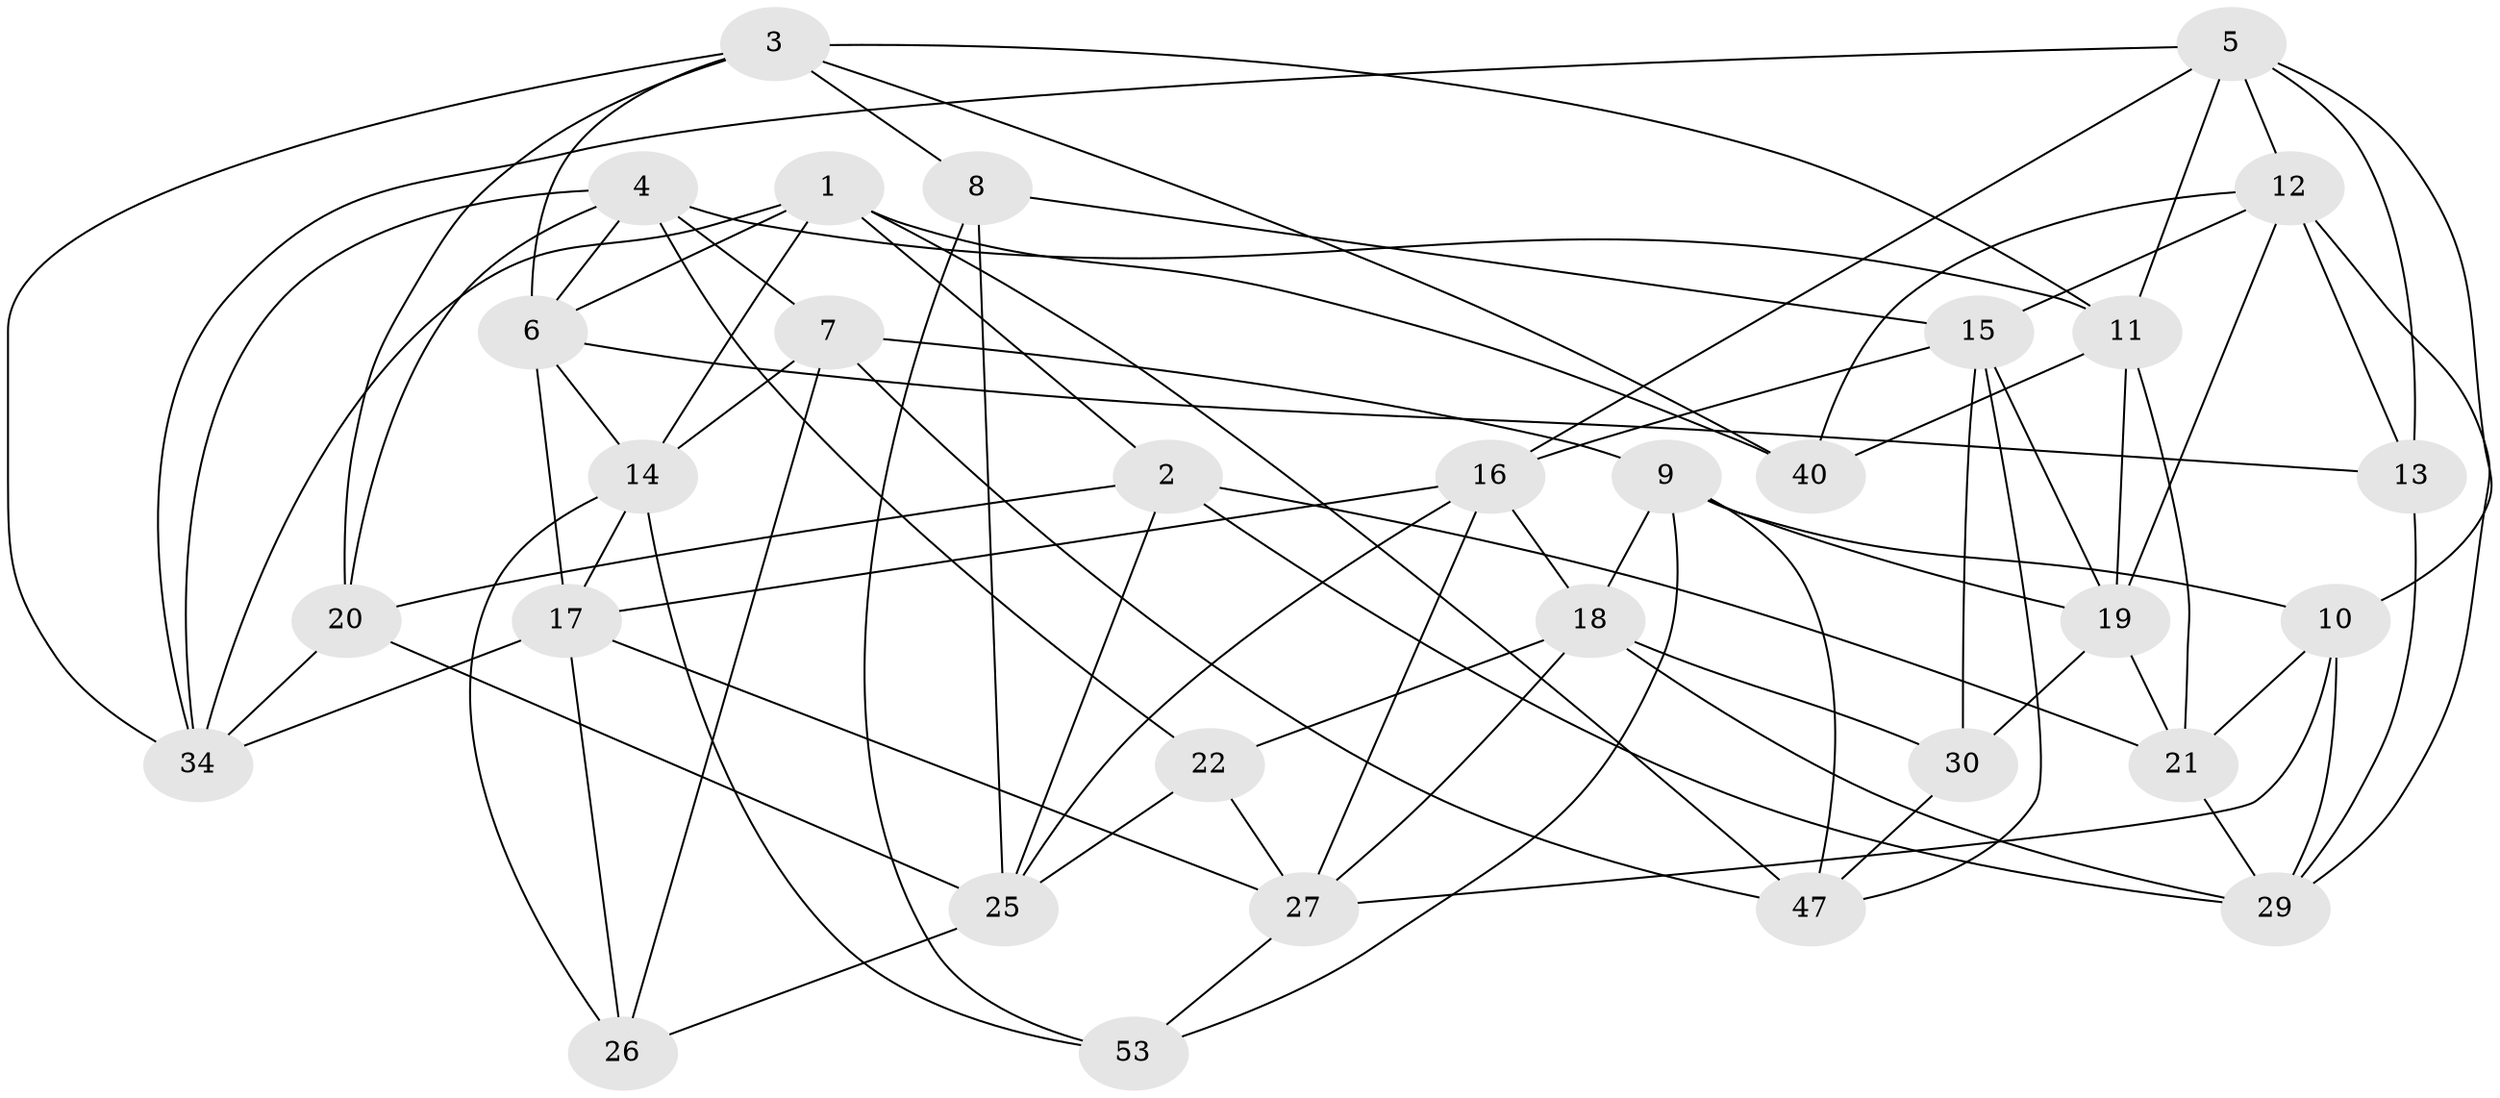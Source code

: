 // Generated by graph-tools (version 1.1) at 2025/24/03/03/25 07:24:28]
// undirected, 31 vertices, 83 edges
graph export_dot {
graph [start="1"]
  node [color=gray90,style=filled];
  1 [super="+33"];
  2 [super="+41"];
  3 [super="+44"];
  4 [super="+37"];
  5 [super="+23"];
  6 [super="+38"];
  7 [super="+45"];
  8;
  9 [super="+50"];
  10 [super="+28"];
  11 [super="+35"];
  12 [super="+42"];
  13;
  14 [super="+46"];
  15 [super="+32"];
  16 [super="+43"];
  17 [super="+24"];
  18 [super="+36"];
  19 [super="+39"];
  20 [super="+54"];
  21 [super="+49"];
  22;
  25 [super="+48"];
  26;
  27 [super="+55"];
  29 [super="+31"];
  30;
  34 [super="+52"];
  40;
  47 [super="+51"];
  53;
  1 -- 40;
  1 -- 14;
  1 -- 47;
  1 -- 2;
  1 -- 34;
  1 -- 6;
  2 -- 20 [weight=2];
  2 -- 21;
  2 -- 25;
  2 -- 29;
  3 -- 8;
  3 -- 11;
  3 -- 40;
  3 -- 34;
  3 -- 6;
  3 -- 20;
  4 -- 20;
  4 -- 11;
  4 -- 7;
  4 -- 34;
  4 -- 22;
  4 -- 6;
  5 -- 11;
  5 -- 10;
  5 -- 12;
  5 -- 16;
  5 -- 34;
  5 -- 13;
  6 -- 13;
  6 -- 14;
  6 -- 17;
  7 -- 26;
  7 -- 47 [weight=2];
  7 -- 14;
  7 -- 9;
  8 -- 53;
  8 -- 15;
  8 -- 25;
  9 -- 10;
  9 -- 47;
  9 -- 53;
  9 -- 18;
  9 -- 19;
  10 -- 29;
  10 -- 27;
  10 -- 21 [weight=2];
  11 -- 40;
  11 -- 19;
  11 -- 21;
  12 -- 13;
  12 -- 40;
  12 -- 15;
  12 -- 29;
  12 -- 19;
  13 -- 29;
  14 -- 53;
  14 -- 17;
  14 -- 26;
  15 -- 47;
  15 -- 16;
  15 -- 30;
  15 -- 19;
  16 -- 27;
  16 -- 25;
  16 -- 17;
  16 -- 18;
  17 -- 26;
  17 -- 34;
  17 -- 27;
  18 -- 29;
  18 -- 27;
  18 -- 30;
  18 -- 22;
  19 -- 21;
  19 -- 30;
  20 -- 25;
  20 -- 34;
  21 -- 29;
  22 -- 25;
  22 -- 27;
  25 -- 26;
  27 -- 53;
  30 -- 47;
}
